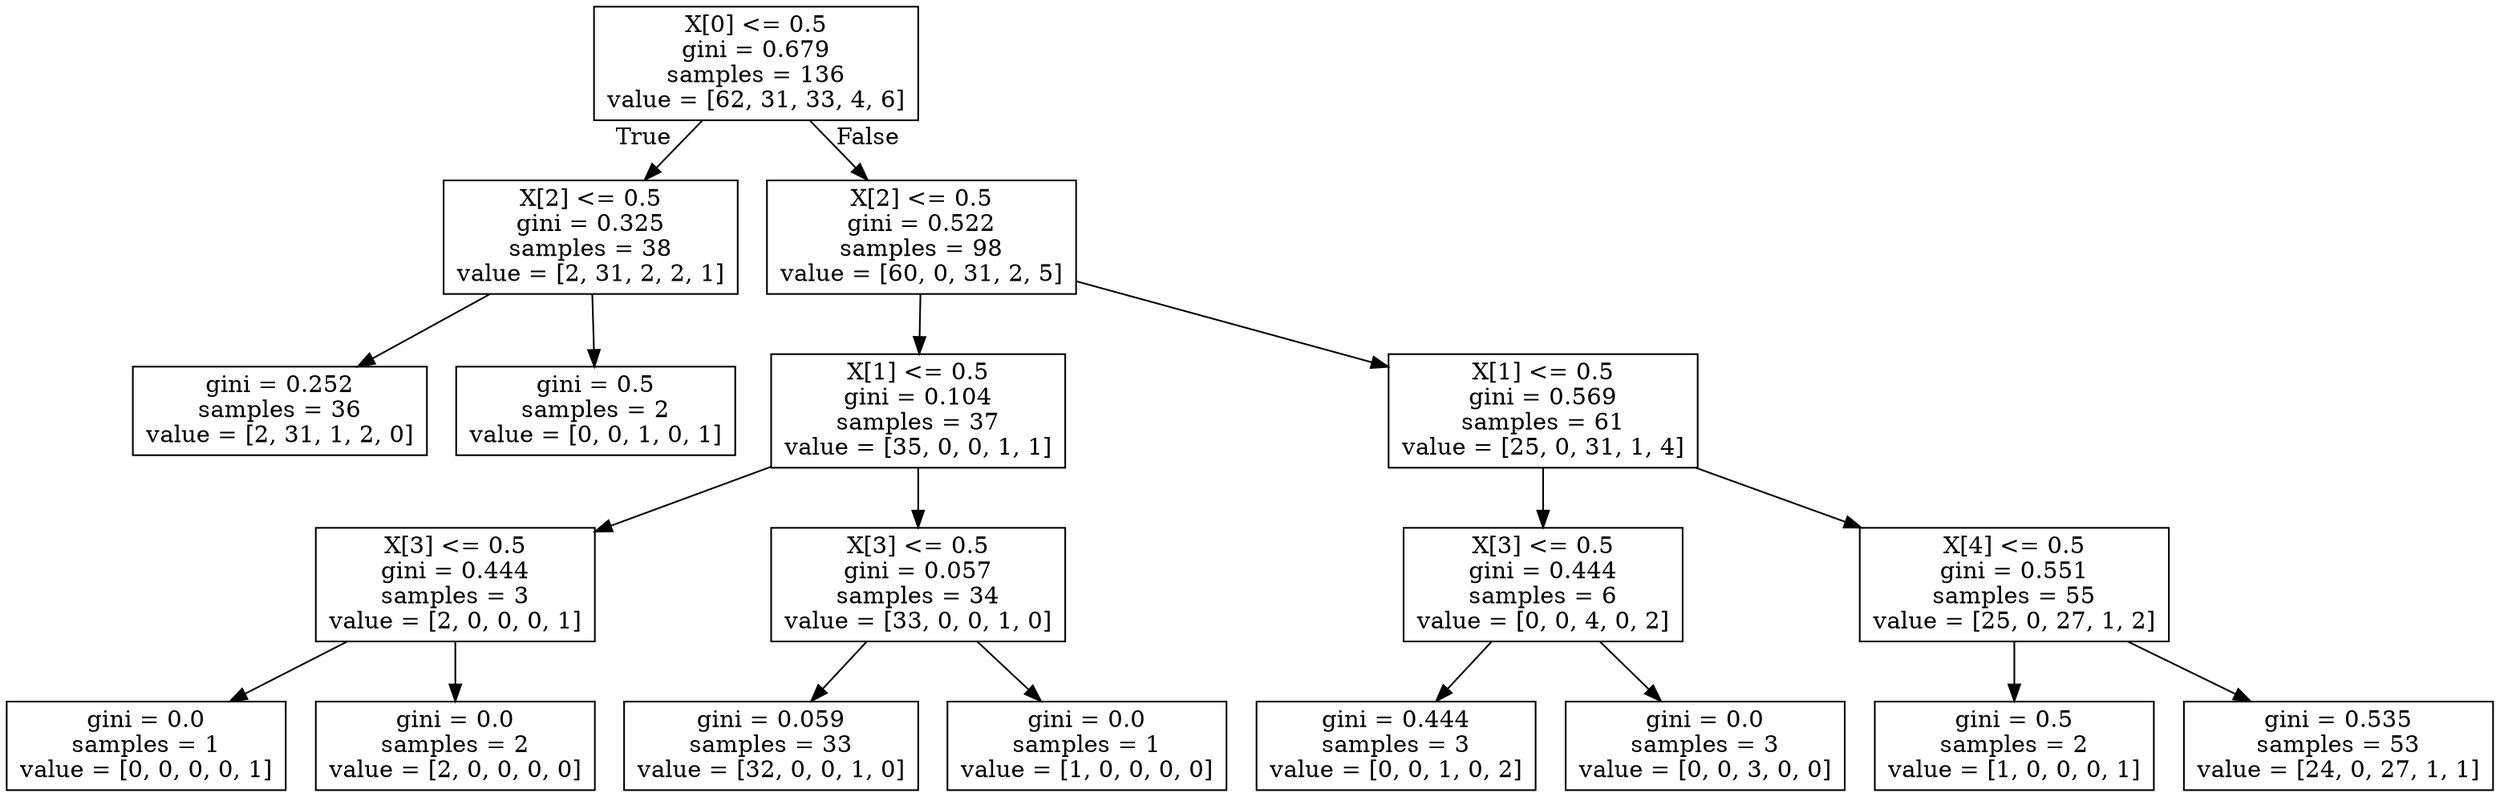 digraph Tree {
node [shape=box] ;
0 [label="X[0] <= 0.5\ngini = 0.679\nsamples = 136\nvalue = [62, 31, 33, 4, 6]"] ;
1 [label="X[2] <= 0.5\ngini = 0.325\nsamples = 38\nvalue = [2, 31, 2, 2, 1]"] ;
0 -> 1 [labeldistance=2.5, labelangle=45, headlabel="True"] ;
2 [label="gini = 0.252\nsamples = 36\nvalue = [2, 31, 1, 2, 0]"] ;
1 -> 2 ;
3 [label="gini = 0.5\nsamples = 2\nvalue = [0, 0, 1, 0, 1]"] ;
1 -> 3 ;
4 [label="X[2] <= 0.5\ngini = 0.522\nsamples = 98\nvalue = [60, 0, 31, 2, 5]"] ;
0 -> 4 [labeldistance=2.5, labelangle=-45, headlabel="False"] ;
5 [label="X[1] <= 0.5\ngini = 0.104\nsamples = 37\nvalue = [35, 0, 0, 1, 1]"] ;
4 -> 5 ;
6 [label="X[3] <= 0.5\ngini = 0.444\nsamples = 3\nvalue = [2, 0, 0, 0, 1]"] ;
5 -> 6 ;
7 [label="gini = 0.0\nsamples = 1\nvalue = [0, 0, 0, 0, 1]"] ;
6 -> 7 ;
8 [label="gini = 0.0\nsamples = 2\nvalue = [2, 0, 0, 0, 0]"] ;
6 -> 8 ;
9 [label="X[3] <= 0.5\ngini = 0.057\nsamples = 34\nvalue = [33, 0, 0, 1, 0]"] ;
5 -> 9 ;
10 [label="gini = 0.059\nsamples = 33\nvalue = [32, 0, 0, 1, 0]"] ;
9 -> 10 ;
11 [label="gini = 0.0\nsamples = 1\nvalue = [1, 0, 0, 0, 0]"] ;
9 -> 11 ;
12 [label="X[1] <= 0.5\ngini = 0.569\nsamples = 61\nvalue = [25, 0, 31, 1, 4]"] ;
4 -> 12 ;
13 [label="X[3] <= 0.5\ngini = 0.444\nsamples = 6\nvalue = [0, 0, 4, 0, 2]"] ;
12 -> 13 ;
14 [label="gini = 0.444\nsamples = 3\nvalue = [0, 0, 1, 0, 2]"] ;
13 -> 14 ;
15 [label="gini = 0.0\nsamples = 3\nvalue = [0, 0, 3, 0, 0]"] ;
13 -> 15 ;
16 [label="X[4] <= 0.5\ngini = 0.551\nsamples = 55\nvalue = [25, 0, 27, 1, 2]"] ;
12 -> 16 ;
17 [label="gini = 0.5\nsamples = 2\nvalue = [1, 0, 0, 0, 1]"] ;
16 -> 17 ;
18 [label="gini = 0.535\nsamples = 53\nvalue = [24, 0, 27, 1, 1]"] ;
16 -> 18 ;
}